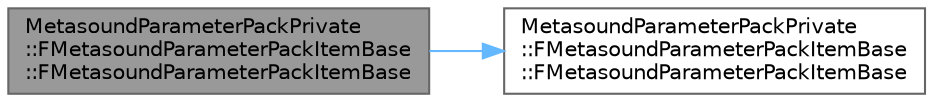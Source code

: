 digraph "MetasoundParameterPackPrivate::FMetasoundParameterPackItemBase::FMetasoundParameterPackItemBase"
{
 // INTERACTIVE_SVG=YES
 // LATEX_PDF_SIZE
  bgcolor="transparent";
  edge [fontname=Helvetica,fontsize=10,labelfontname=Helvetica,labelfontsize=10];
  node [fontname=Helvetica,fontsize=10,shape=box,height=0.2,width=0.4];
  rankdir="LR";
  Node1 [id="Node000001",label="MetasoundParameterPackPrivate\l::FMetasoundParameterPackItemBase\l::FMetasoundParameterPackItemBase",height=0.2,width=0.4,color="gray40", fillcolor="grey60", style="filled", fontcolor="black",tooltip=" "];
  Node1 -> Node2 [id="edge1_Node000001_Node000002",color="steelblue1",style="solid",tooltip=" "];
  Node2 [id="Node000002",label="MetasoundParameterPackPrivate\l::FMetasoundParameterPackItemBase\l::FMetasoundParameterPackItemBase",height=0.2,width=0.4,color="grey40", fillcolor="white", style="filled",URL="$d7/d80/structMetasoundParameterPackPrivate_1_1FMetasoundParameterPackItemBase.html#a7a04e64b0570b5e0f35f627bc1c69651",tooltip=" "];
}
